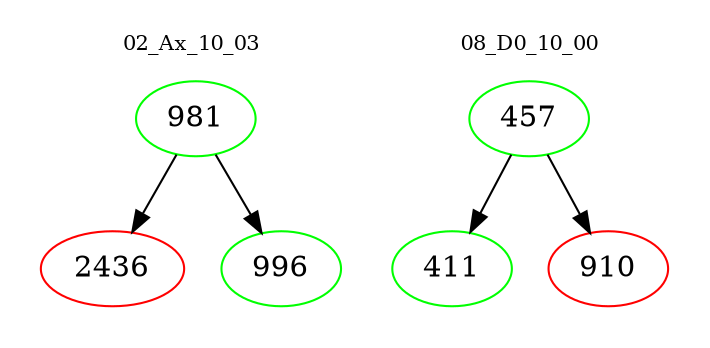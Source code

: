 digraph{
subgraph cluster_0 {
color = white
label = "02_Ax_10_03";
fontsize=10;
T0_981 [label="981", color="green"]
T0_981 -> T0_2436 [color="black"]
T0_2436 [label="2436", color="red"]
T0_981 -> T0_996 [color="black"]
T0_996 [label="996", color="green"]
}
subgraph cluster_1 {
color = white
label = "08_D0_10_00";
fontsize=10;
T1_457 [label="457", color="green"]
T1_457 -> T1_411 [color="black"]
T1_411 [label="411", color="green"]
T1_457 -> T1_910 [color="black"]
T1_910 [label="910", color="red"]
}
}
